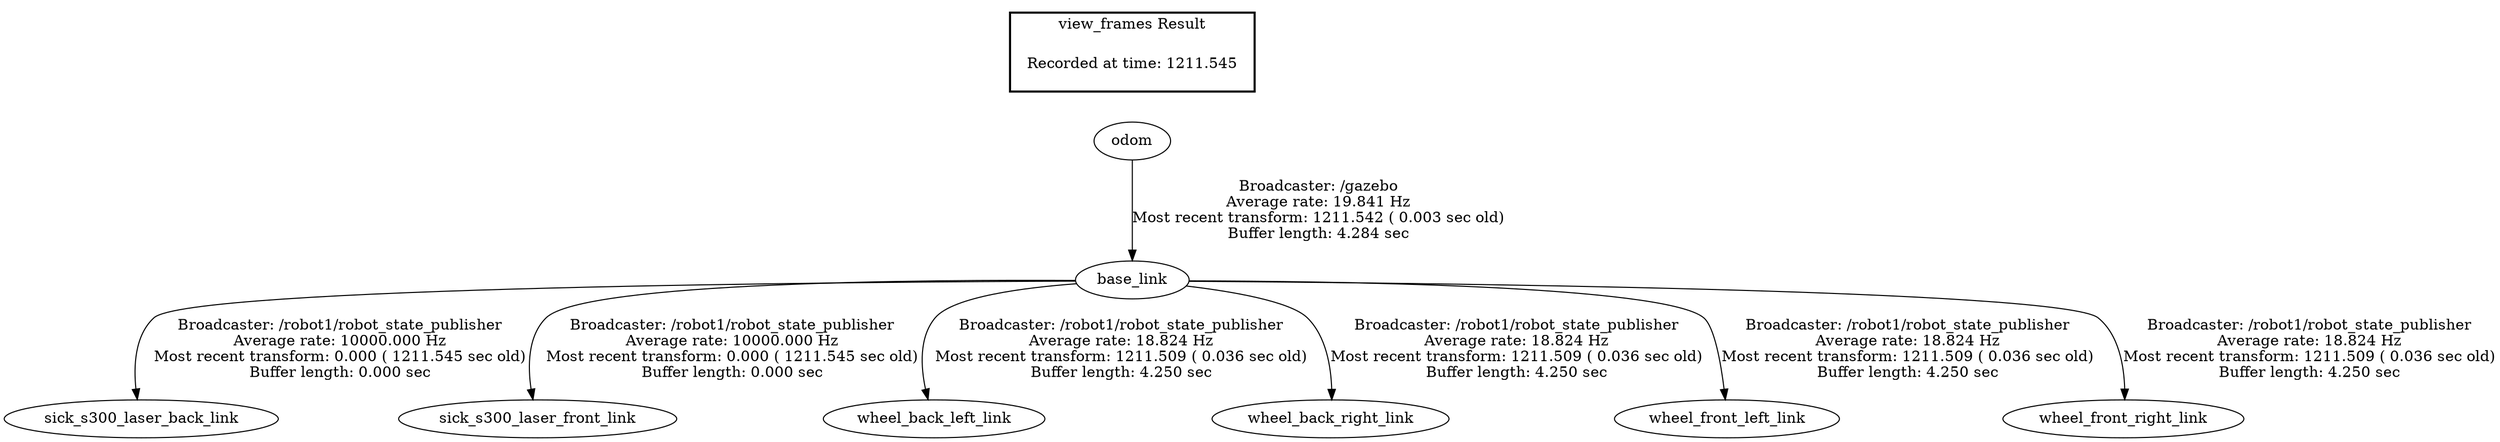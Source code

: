 digraph G {
"base_link" -> "sick_s300_laser_back_link"[label="Broadcaster: /robot1/robot_state_publisher\nAverage rate: 10000.000 Hz\nMost recent transform: 0.000 ( 1211.545 sec old)\nBuffer length: 0.000 sec\n"];
"odom" -> "base_link"[label="Broadcaster: /gazebo\nAverage rate: 19.841 Hz\nMost recent transform: 1211.542 ( 0.003 sec old)\nBuffer length: 4.284 sec\n"];
"base_link" -> "sick_s300_laser_front_link"[label="Broadcaster: /robot1/robot_state_publisher\nAverage rate: 10000.000 Hz\nMost recent transform: 0.000 ( 1211.545 sec old)\nBuffer length: 0.000 sec\n"];
"base_link" -> "wheel_back_left_link"[label="Broadcaster: /robot1/robot_state_publisher\nAverage rate: 18.824 Hz\nMost recent transform: 1211.509 ( 0.036 sec old)\nBuffer length: 4.250 sec\n"];
"base_link" -> "wheel_back_right_link"[label="Broadcaster: /robot1/robot_state_publisher\nAverage rate: 18.824 Hz\nMost recent transform: 1211.509 ( 0.036 sec old)\nBuffer length: 4.250 sec\n"];
"base_link" -> "wheel_front_left_link"[label="Broadcaster: /robot1/robot_state_publisher\nAverage rate: 18.824 Hz\nMost recent transform: 1211.509 ( 0.036 sec old)\nBuffer length: 4.250 sec\n"];
"base_link" -> "wheel_front_right_link"[label="Broadcaster: /robot1/robot_state_publisher\nAverage rate: 18.824 Hz\nMost recent transform: 1211.509 ( 0.036 sec old)\nBuffer length: 4.250 sec\n"];
edge [style=invis];
 subgraph cluster_legend { style=bold; color=black; label ="view_frames Result";
"Recorded at time: 1211.545"[ shape=plaintext ] ;
 }->"odom";
}